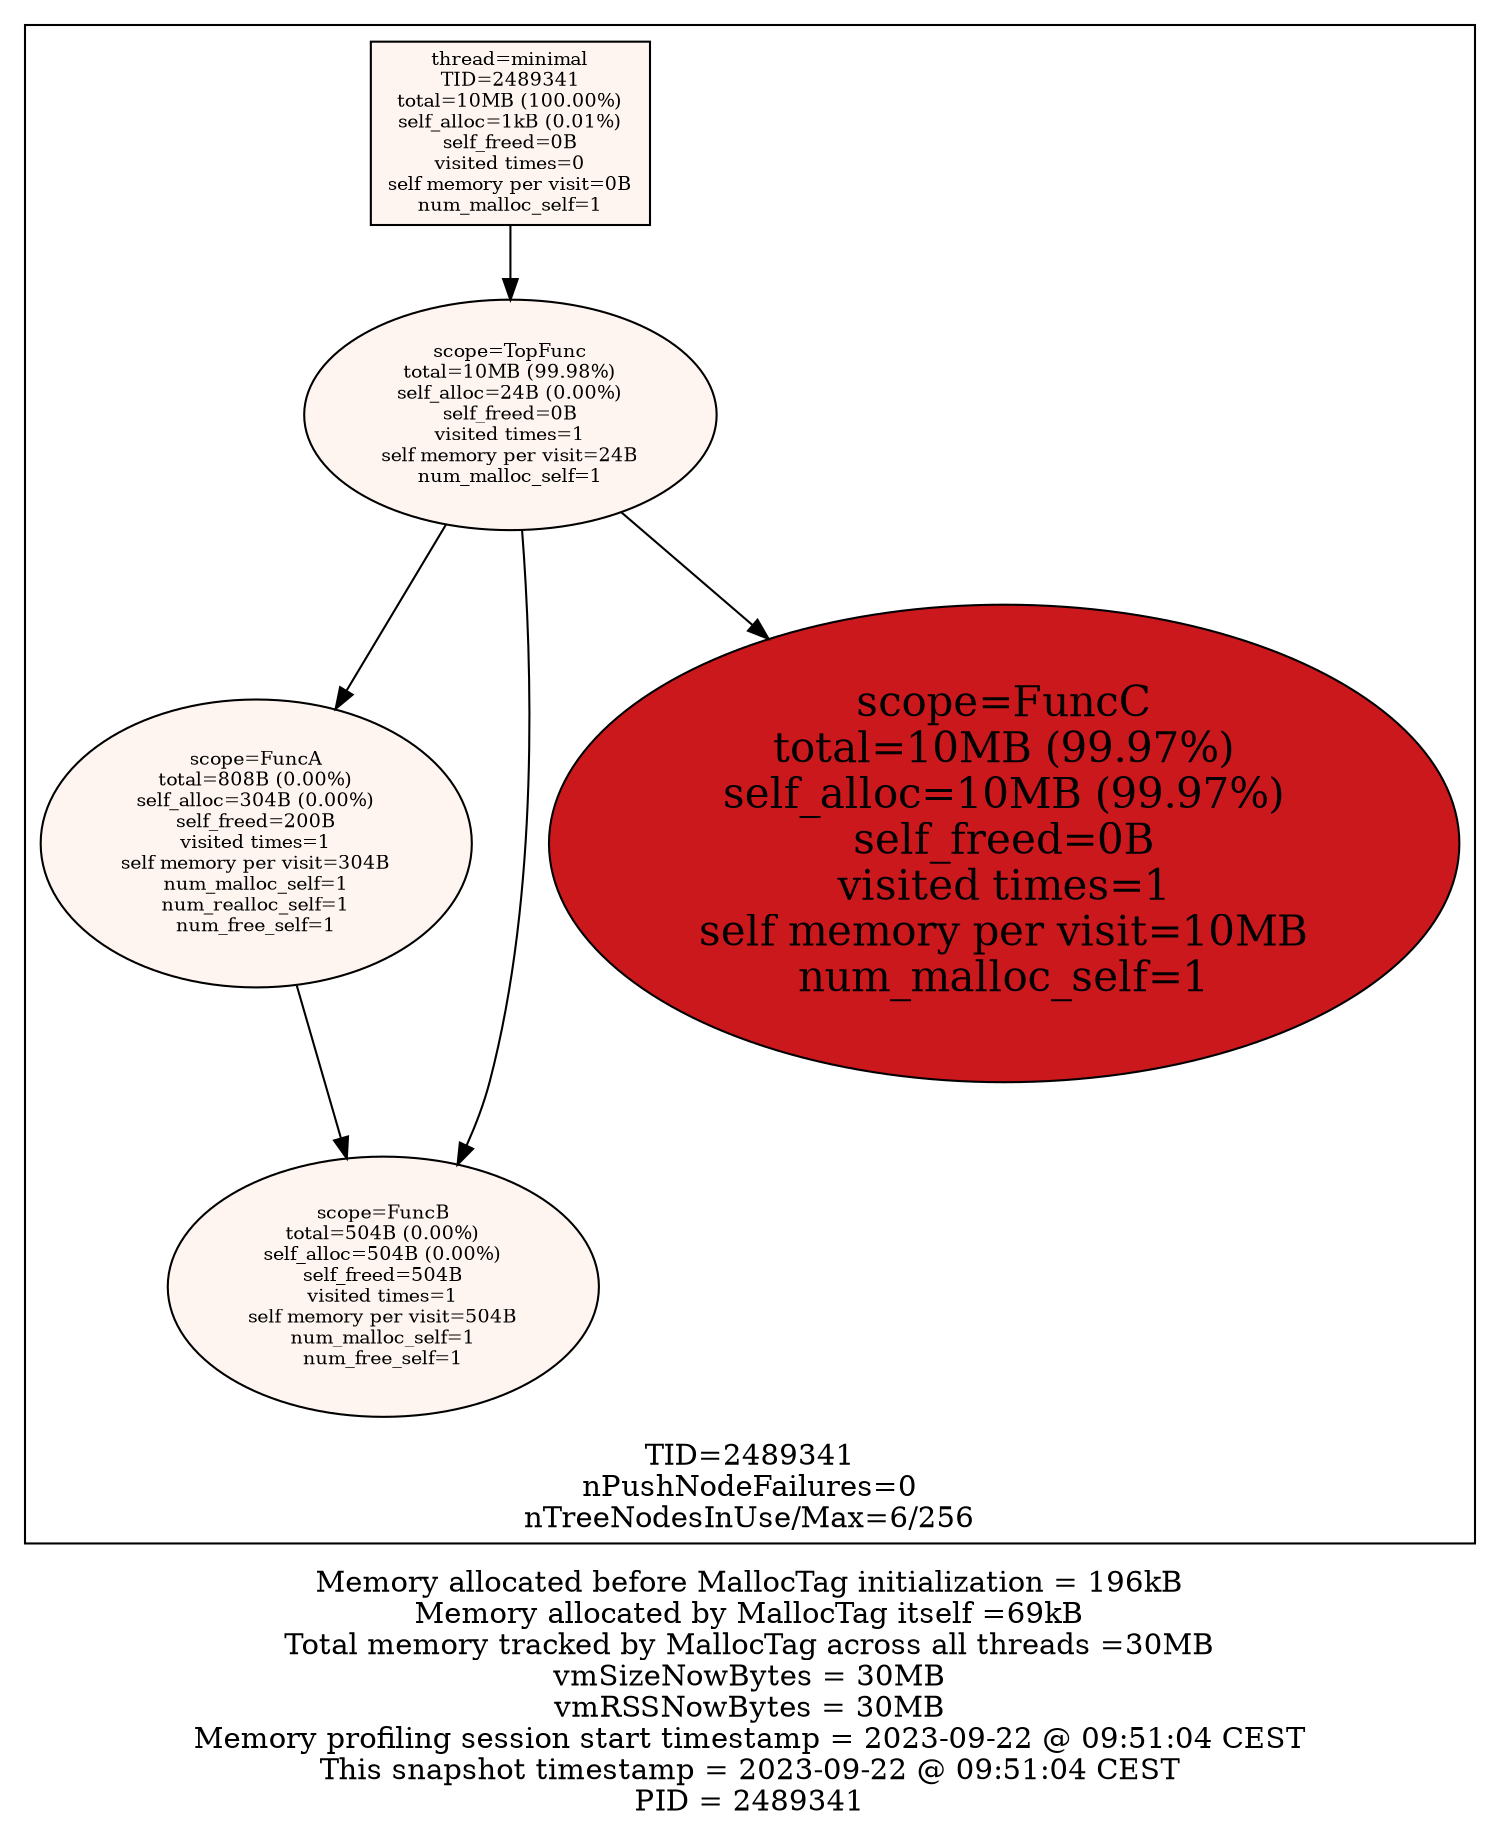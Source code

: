 digraph MallocTree {
 node [colorscheme=reds9 style=filled]
 subgraph cluster_TID2489341 {
  node [colorscheme=reds9 style=filled]
  labelloc="b"
  label="TID=2489341\nnPushNodeFailures=0\nnTreeNodesInUse/Max=6/256\n"
  "2489341_minimal" [label="thread=minimal\nTID=2489341\ntotal=10MB (100.00%)\nself_alloc=1kB (0.01%)\nself_freed=0B\nvisited times=0\nself memory per visit=0B\nnum_malloc_self=1" shape=box fillcolor=1 fontsize=9]
  "2489341_minimal" -> "2489341_TopFunc"
  "2489341_TopFunc" [label="scope=TopFunc\ntotal=10MB (99.98%)\nself_alloc=24B (0.00%)\nself_freed=0B\nvisited times=1\nself memory per visit=24B\nnum_malloc_self=1" fillcolor=1 fontsize=9]
  "2489341_TopFunc" -> "2489341_FuncA"
  "2489341_TopFunc" -> "2489341_FuncB"
  "2489341_TopFunc" -> "2489341_FuncC"
  "2489341_FuncA" [label="scope=FuncA\ntotal=808B (0.00%)\nself_alloc=304B (0.00%)\nself_freed=200B\nvisited times=1\nself memory per visit=304B\nnum_malloc_self=1\nnum_realloc_self=1\nnum_free_self=1" fillcolor=1 fontsize=9]
  "2489341_FuncA" -> "2489341_FuncB"
  "2489341_FuncB" [label="scope=FuncB\ntotal=504B (0.00%)\nself_alloc=504B (0.00%)\nself_freed=504B\nvisited times=1\nself memory per visit=504B\nnum_malloc_self=1\nnum_free_self=1" fillcolor=1 fontsize=9]
  "2489341_FuncB" [label="scope=FuncB\ntotal=504B (0.00%)\nself_alloc=504B (0.00%)\nself_freed=504B\nvisited times=1\nself memory per visit=504B\nnum_malloc_self=1\nnum_free_self=1" fillcolor=1 fontsize=9]
  "2489341_FuncC" [label="scope=FuncC\ntotal=10MB (99.97%)\nself_alloc=10MB (99.97%)\nself_freed=0B\nvisited times=1\nself memory per visit=10MB\nnum_malloc_self=1" fillcolor=7 fontsize=20]
 }

 labelloc="b"
 label="Memory allocated before MallocTag initialization = 196kB\nMemory allocated by MallocTag itself =69kB\nTotal memory tracked by MallocTag across all threads =30MB\nvmSizeNowBytes = 30MB\nvmRSSNowBytes = 30MB\nMemory profiling session start timestamp = 2023-09-22 @ 09:51:04 CEST\nThis snapshot timestamp = 2023-09-22 @ 09:51:04 CEST\nPID = 2489341\n"
}

